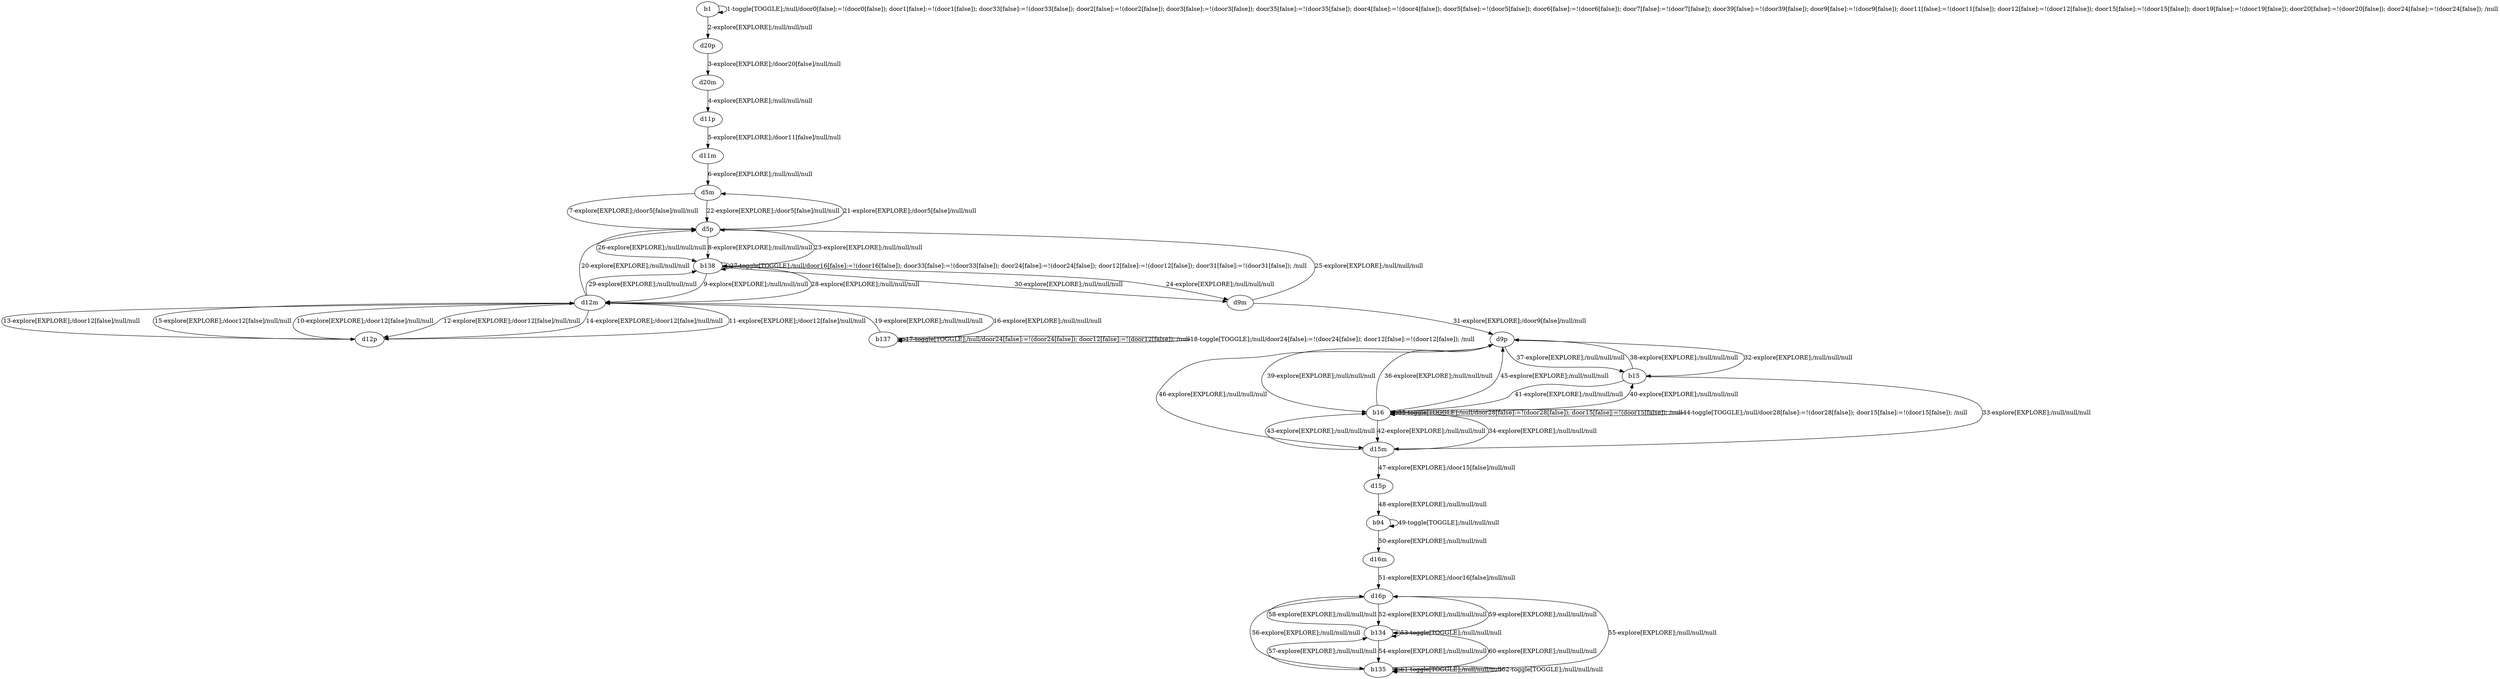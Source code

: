 # Total number of goals covered by this test: 2
# b135 --> b134
# b134 --> d16p

digraph g {
"b1" -> "b1" [label = "1-toggle[TOGGLE];/null/door0[false]:=!(door0[false]); door1[false]:=!(door1[false]); door33[false]:=!(door33[false]); door2[false]:=!(door2[false]); door3[false]:=!(door3[false]); door35[false]:=!(door35[false]); door4[false]:=!(door4[false]); door5[false]:=!(door5[false]); door6[false]:=!(door6[false]); door7[false]:=!(door7[false]); door39[false]:=!(door39[false]); door9[false]:=!(door9[false]); door11[false]:=!(door11[false]); door12[false]:=!(door12[false]); door15[false]:=!(door15[false]); door19[false]:=!(door19[false]); door20[false]:=!(door20[false]); door24[false]:=!(door24[false]); /null"];
"b1" -> "d20p" [label = "2-explore[EXPLORE];/null/null/null"];
"d20p" -> "d20m" [label = "3-explore[EXPLORE];/door20[false]/null/null"];
"d20m" -> "d11p" [label = "4-explore[EXPLORE];/null/null/null"];
"d11p" -> "d11m" [label = "5-explore[EXPLORE];/door11[false]/null/null"];
"d11m" -> "d5m" [label = "6-explore[EXPLORE];/null/null/null"];
"d5m" -> "d5p" [label = "7-explore[EXPLORE];/door5[false]/null/null"];
"d5p" -> "b138" [label = "8-explore[EXPLORE];/null/null/null"];
"b138" -> "d12m" [label = "9-explore[EXPLORE];/null/null/null"];
"d12m" -> "d12p" [label = "10-explore[EXPLORE];/door12[false]/null/null"];
"d12p" -> "d12m" [label = "11-explore[EXPLORE];/door12[false]/null/null"];
"d12m" -> "d12p" [label = "12-explore[EXPLORE];/door12[false]/null/null"];
"d12p" -> "d12m" [label = "13-explore[EXPLORE];/door12[false]/null/null"];
"d12m" -> "d12p" [label = "14-explore[EXPLORE];/door12[false]/null/null"];
"d12p" -> "d12m" [label = "15-explore[EXPLORE];/door12[false]/null/null"];
"d12m" -> "b137" [label = "16-explore[EXPLORE];/null/null/null"];
"b137" -> "b137" [label = "17-toggle[TOGGLE];/null/door24[false]:=!(door24[false]); door12[false]:=!(door12[false]); /null"];
"b137" -> "b137" [label = "18-toggle[TOGGLE];/null/door24[false]:=!(door24[false]); door12[false]:=!(door12[false]); /null"];
"b137" -> "d12m" [label = "19-explore[EXPLORE];/null/null/null"];
"d12m" -> "d5p" [label = "20-explore[EXPLORE];/null/null/null"];
"d5p" -> "d5m" [label = "21-explore[EXPLORE];/door5[false]/null/null"];
"d5m" -> "d5p" [label = "22-explore[EXPLORE];/door5[false]/null/null"];
"d5p" -> "b138" [label = "23-explore[EXPLORE];/null/null/null"];
"b138" -> "d9m" [label = "24-explore[EXPLORE];/null/null/null"];
"d9m" -> "d5p" [label = "25-explore[EXPLORE];/null/null/null"];
"d5p" -> "b138" [label = "26-explore[EXPLORE];/null/null/null"];
"b138" -> "b138" [label = "27-toggle[TOGGLE];/null/door16[false]:=!(door16[false]); door33[false]:=!(door33[false]); door24[false]:=!(door24[false]); door12[false]:=!(door12[false]); door31[false]:=!(door31[false]); /null"];
"b138" -> "d12m" [label = "28-explore[EXPLORE];/null/null/null"];
"d12m" -> "b138" [label = "29-explore[EXPLORE];/null/null/null"];
"b138" -> "d9m" [label = "30-explore[EXPLORE];/null/null/null"];
"d9m" -> "d9p" [label = "31-explore[EXPLORE];/door9[false]/null/null"];
"d9p" -> "b15" [label = "32-explore[EXPLORE];/null/null/null"];
"b15" -> "d15m" [label = "33-explore[EXPLORE];/null/null/null"];
"d15m" -> "b16" [label = "34-explore[EXPLORE];/null/null/null"];
"b16" -> "b16" [label = "35-toggle[TOGGLE];/null/door28[false]:=!(door28[false]); door15[false]:=!(door15[false]); /null"];
"b16" -> "d9p" [label = "36-explore[EXPLORE];/null/null/null"];
"d9p" -> "b15" [label = "37-explore[EXPLORE];/null/null/null"];
"b15" -> "d9p" [label = "38-explore[EXPLORE];/null/null/null"];
"d9p" -> "b16" [label = "39-explore[EXPLORE];/null/null/null"];
"b16" -> "b15" [label = "40-explore[EXPLORE];/null/null/null"];
"b15" -> "b16" [label = "41-explore[EXPLORE];/null/null/null"];
"b16" -> "d15m" [label = "42-explore[EXPLORE];/null/null/null"];
"d15m" -> "b16" [label = "43-explore[EXPLORE];/null/null/null"];
"b16" -> "b16" [label = "44-toggle[TOGGLE];/null/door28[false]:=!(door28[false]); door15[false]:=!(door15[false]); /null"];
"b16" -> "d9p" [label = "45-explore[EXPLORE];/null/null/null"];
"d9p" -> "d15m" [label = "46-explore[EXPLORE];/null/null/null"];
"d15m" -> "d15p" [label = "47-explore[EXPLORE];/door15[false]/null/null"];
"d15p" -> "b94" [label = "48-explore[EXPLORE];/null/null/null"];
"b94" -> "b94" [label = "49-toggle[TOGGLE];/null/null/null"];
"b94" -> "d16m" [label = "50-explore[EXPLORE];/null/null/null"];
"d16m" -> "d16p" [label = "51-explore[EXPLORE];/door16[false]/null/null"];
"d16p" -> "b134" [label = "52-explore[EXPLORE];/null/null/null"];
"b134" -> "b134" [label = "53-toggle[TOGGLE];/null/null/null"];
"b134" -> "b135" [label = "54-explore[EXPLORE];/null/null/null"];
"b135" -> "d16p" [label = "55-explore[EXPLORE];/null/null/null"];
"d16p" -> "b135" [label = "56-explore[EXPLORE];/null/null/null"];
"b135" -> "b134" [label = "57-explore[EXPLORE];/null/null/null"];
"b134" -> "d16p" [label = "58-explore[EXPLORE];/null/null/null"];
"d16p" -> "b134" [label = "59-explore[EXPLORE];/null/null/null"];
"b134" -> "b135" [label = "60-explore[EXPLORE];/null/null/null"];
"b135" -> "b135" [label = "61-toggle[TOGGLE];/null/null/null"];
"b135" -> "b135" [label = "62-toggle[TOGGLE];/null/null/null"];
}